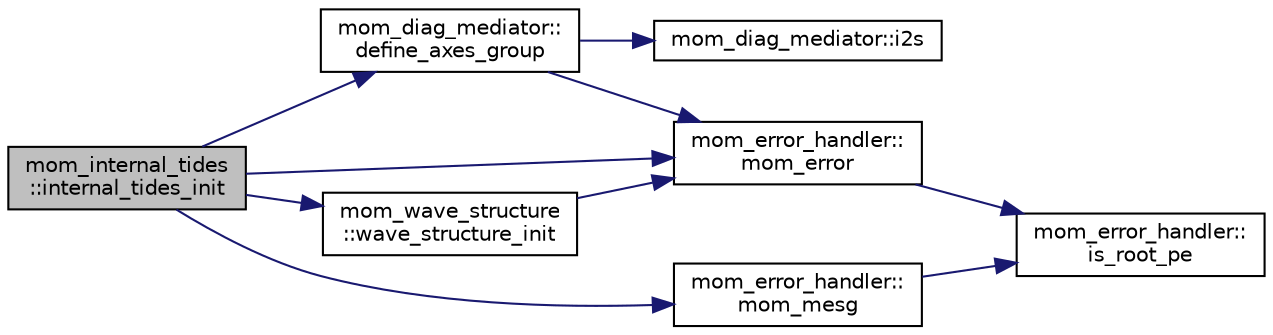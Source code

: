 digraph "mom_internal_tides::internal_tides_init"
{
 // INTERACTIVE_SVG=YES
 // LATEX_PDF_SIZE
  edge [fontname="Helvetica",fontsize="10",labelfontname="Helvetica",labelfontsize="10"];
  node [fontname="Helvetica",fontsize="10",shape=record];
  rankdir="LR";
  Node1 [label="mom_internal_tides\l::internal_tides_init",height=0.2,width=0.4,color="black", fillcolor="grey75", style="filled", fontcolor="black",tooltip="This subroutine initializes the internal tides module."];
  Node1 -> Node2 [color="midnightblue",fontsize="10",style="solid",fontname="Helvetica"];
  Node2 [label="mom_diag_mediator::\ldefine_axes_group",height=0.2,width=0.4,color="black", fillcolor="white", style="filled",URL="$namespacemom__diag__mediator.html#ab9f767ec24a860cb71cae264560272a8",tooltip="Defines a group of \"axes\" from list of handles."];
  Node2 -> Node3 [color="midnightblue",fontsize="10",style="solid",fontname="Helvetica"];
  Node3 [label="mom_diag_mediator::i2s",height=0.2,width=0.4,color="black", fillcolor="white", style="filled",URL="$namespacemom__diag__mediator.html#a82d9bb70db16b1113304936c82d40e82",tooltip="Convert the first n elements (up to 3) of an integer array to an underscore delimited string."];
  Node2 -> Node4 [color="midnightblue",fontsize="10",style="solid",fontname="Helvetica"];
  Node4 [label="mom_error_handler::\lmom_error",height=0.2,width=0.4,color="black", fillcolor="white", style="filled",URL="$namespacemom__error__handler.html#a460cfb79a06c29fc249952c2a3710d67",tooltip="This provides a convenient interface for writing an mpp_error message with run-time filter based on a..."];
  Node4 -> Node5 [color="midnightblue",fontsize="10",style="solid",fontname="Helvetica"];
  Node5 [label="mom_error_handler::\lis_root_pe",height=0.2,width=0.4,color="black", fillcolor="white", style="filled",URL="$namespacemom__error__handler.html#ad5f00a53059c72fe2332d1436c80ca71",tooltip="This returns .true. if the current PE is the root PE."];
  Node1 -> Node4 [color="midnightblue",fontsize="10",style="solid",fontname="Helvetica"];
  Node1 -> Node6 [color="midnightblue",fontsize="10",style="solid",fontname="Helvetica"];
  Node6 [label="mom_error_handler::\lmom_mesg",height=0.2,width=0.4,color="black", fillcolor="white", style="filled",URL="$namespacemom__error__handler.html#a1c462df7b61f1296407b4af51dfeceab",tooltip="This provides a convenient interface for writing an informative comment."];
  Node6 -> Node5 [color="midnightblue",fontsize="10",style="solid",fontname="Helvetica"];
  Node1 -> Node7 [color="midnightblue",fontsize="10",style="solid",fontname="Helvetica"];
  Node7 [label="mom_wave_structure\l::wave_structure_init",height=0.2,width=0.4,color="black", fillcolor="white", style="filled",URL="$namespacemom__wave__structure.html#a4dc27a0fbdbb402b9f4def03f70cfba2",tooltip="Allocate memory associated with the wave structure module and read parameters."];
  Node7 -> Node4 [color="midnightblue",fontsize="10",style="solid",fontname="Helvetica"];
}
